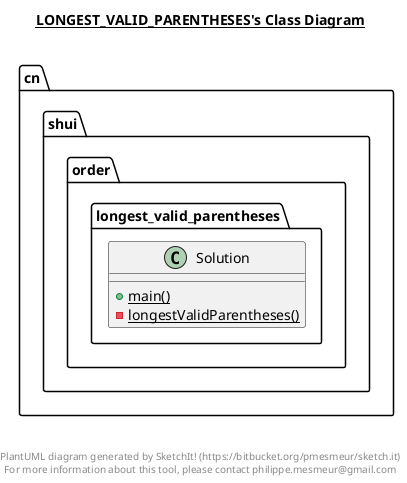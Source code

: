 @startuml

title __LONGEST_VALID_PARENTHESES's Class Diagram__\n

  namespace cn.shui.order {
    namespace longest_valid_parentheses {
      class cn.shui.order.longest_valid_parentheses.Solution {
          {static} + main()
          {static} - longestValidParentheses()
      }
    }
  }
  



right footer


PlantUML diagram generated by SketchIt! (https://bitbucket.org/pmesmeur/sketch.it)
For more information about this tool, please contact philippe.mesmeur@gmail.com
endfooter

@enduml
